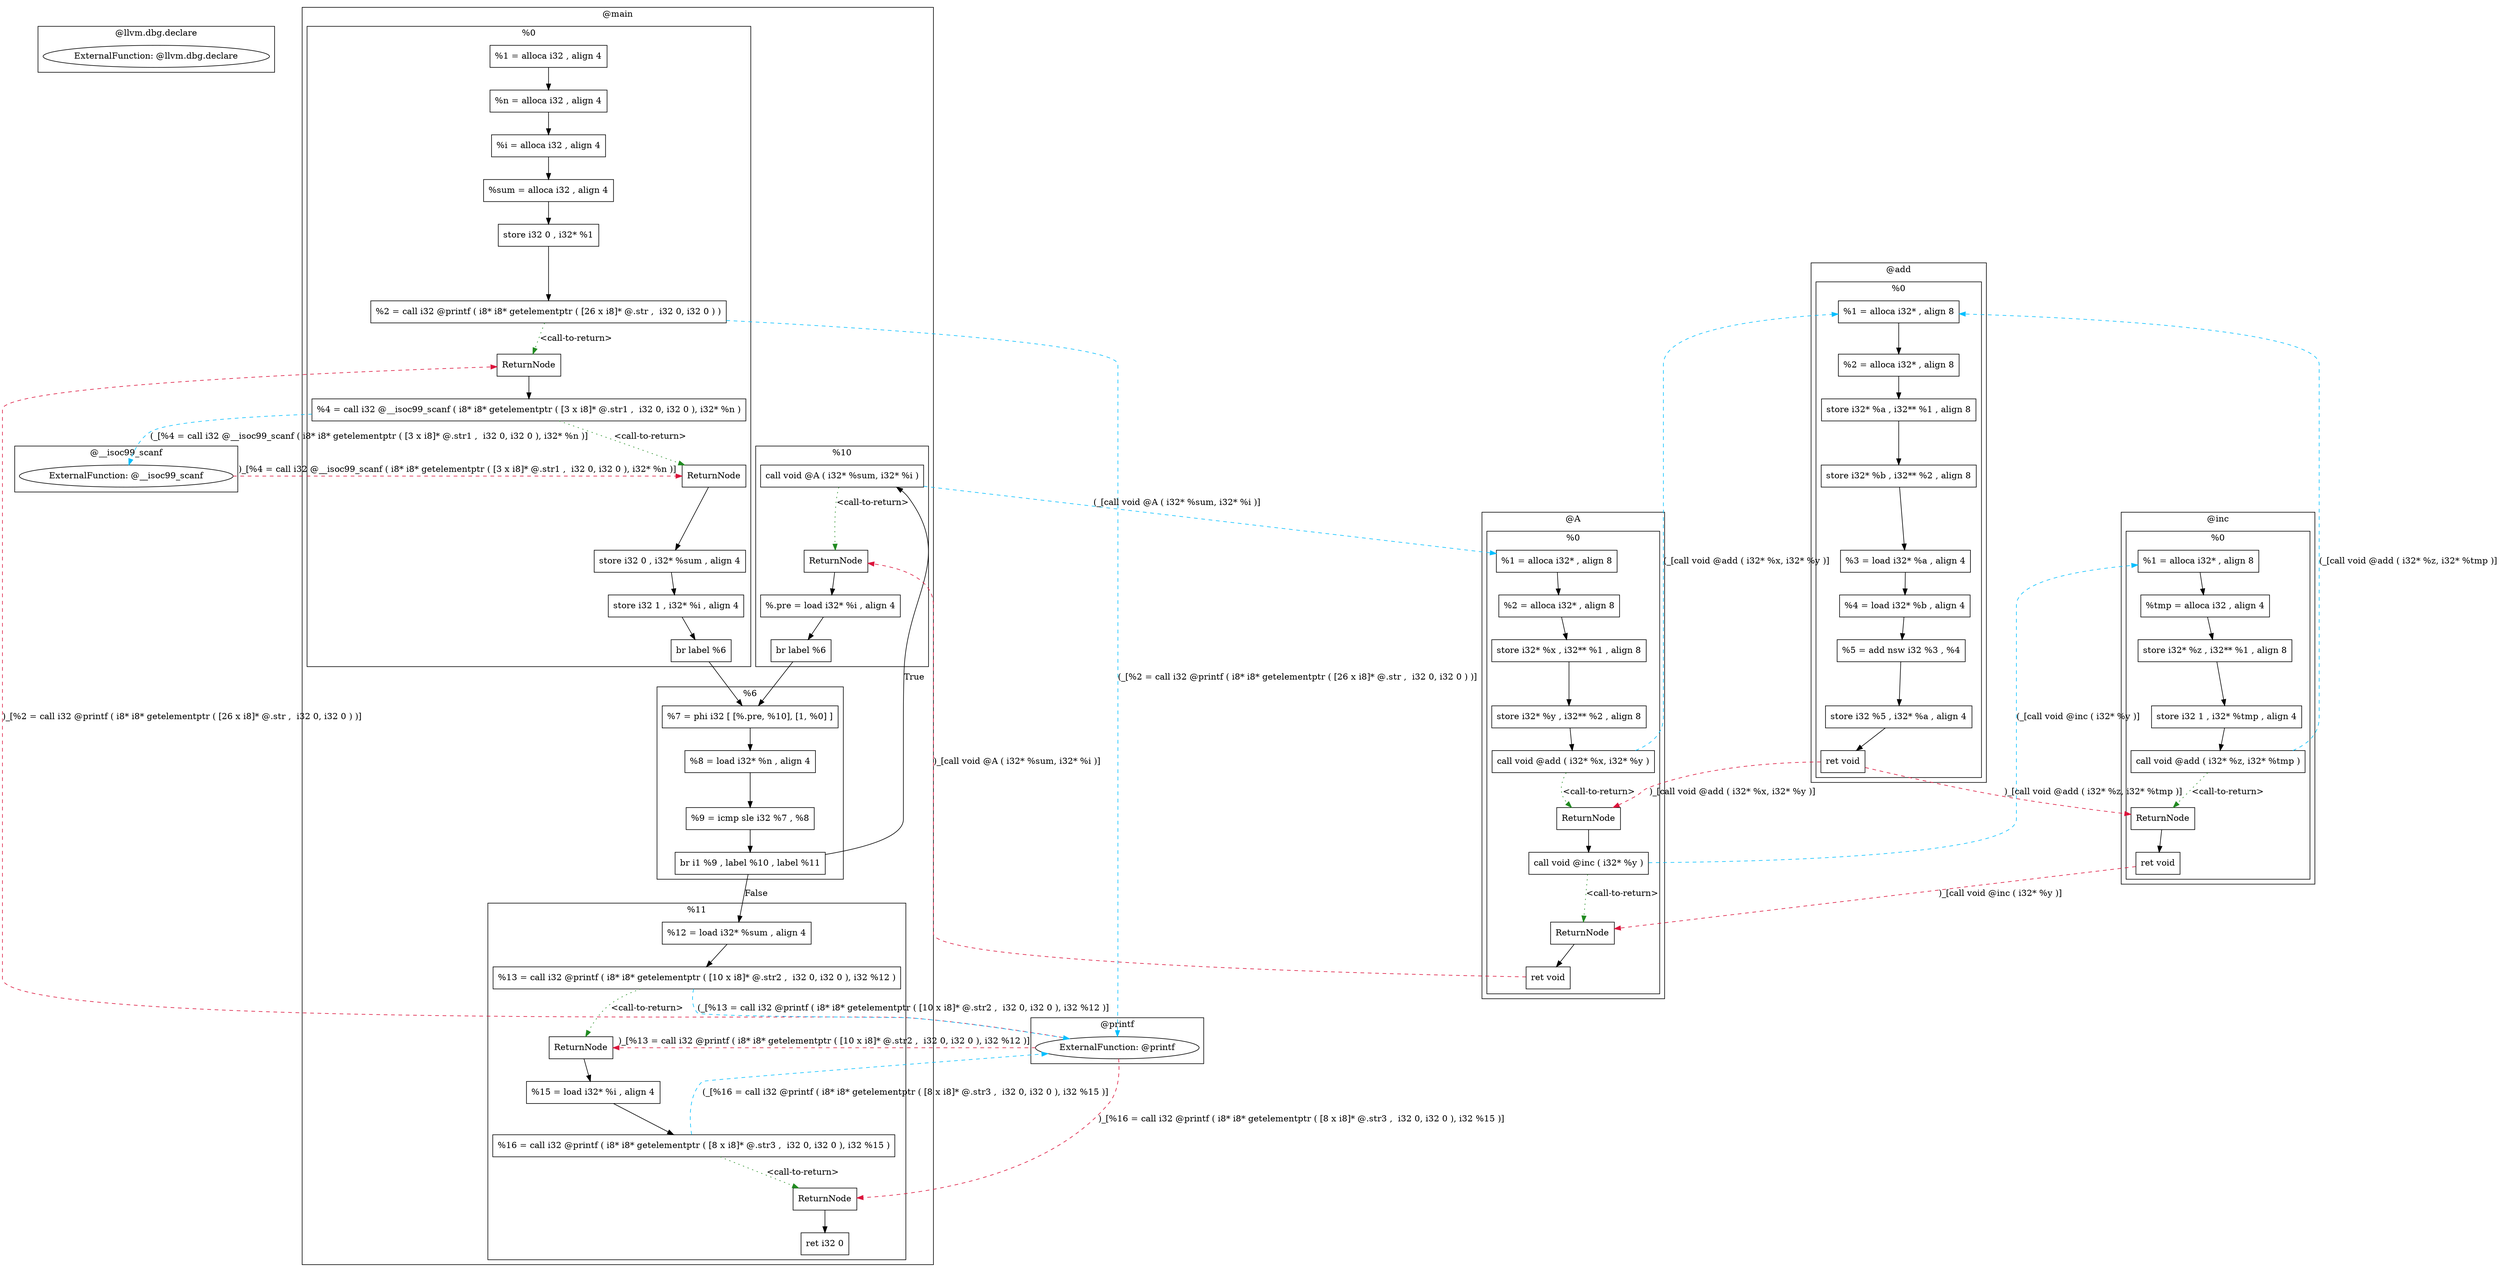digraph {
    subgraph cluster_100 {
        graph [label="@llvm.dbg.declare"];
        100 [label="ExternalFunction: @llvm.dbg.declare"];
    }
    subgraph cluster_101 {
        graph [label="@printf"];
        101 [label="ExternalFunction: @printf"];
    }
    subgraph cluster_102 {
        graph [label="@__isoc99_scanf"];
        102 [label="ExternalFunction: @__isoc99_scanf"];
    }
    subgraph cluster_30 {
        graph [label="@main"];
        subgraph cluster_31 {
            graph [label="%0"];
            -42 [label=ReturnNode
                ,shape=box];
            -39 [label=ReturnNode
                ,shape=box];
            33 [label="%1 = alloca i32 , align 4"
               ,shape=box];
            34 [label="%n = alloca i32 , align 4"
               ,shape=box];
            35 [label="%i = alloca i32 , align 4"
               ,shape=box];
            36 [label="%sum = alloca i32 , align 4"
               ,shape=box];
            38 [label="store i32 0 , i32* %1"
               ,shape=box];
            39 [label="%2 = call i32 @printf ( i8* i8* getelementptr ( [26 x i8]* @.str ,  i32 0, i32 0 ) )"
               ,shape=box];
            42 [label="%4 = call i32 @__isoc99_scanf ( i8* i8* getelementptr ( [3 x i8]* @.str1 ,  i32 0, i32 0 ), i32* %n )"
               ,shape=box];
            45 [label="store i32 0 , i32* %sum , align 4"
               ,shape=box];
            46 [label="store i32 1 , i32* %i , align 4"
               ,shape=box];
            47 [label="br label %6"
               ,shape=box];
        }
        subgraph cluster_48 {
            graph [label="%6"];
            49 [label="%7 = phi i32 [ [%.pre, %10], [1, %0] ]"
               ,shape=box];
            50 [label="%8 = load i32* %n , align 4"
               ,shape=box];
            51 [label="%9 = icmp sle i32 %7 , %8"
               ,shape=box];
            52 [label="br i1 %9 , label %10 , label %11"
               ,shape=box];
        }
        subgraph cluster_53 {
            graph [label="%10"];
            -54 [label=ReturnNode
                ,shape=box];
            54 [label="call void @A ( i32* %sum, i32* %i )"
               ,shape=box];
            55 [label="%.pre = load i32* %i , align 4"
               ,shape=box];
            56 [label="br label %6"
               ,shape=box];
        }
        subgraph cluster_57 {
            graph [label="%11"];
            -63 [label=ReturnNode
                ,shape=box];
            -59 [label=ReturnNode
                ,shape=box];
            58 [label="%12 = load i32* %sum , align 4"
               ,shape=box];
            59 [label="%13 = call i32 @printf ( i8* i8* getelementptr ( [10 x i8]* @.str2 ,  i32 0, i32 0 ), i32 %12 )"
               ,shape=box];
            62 [label="%15 = load i32* %i , align 4"
               ,shape=box];
            63 [label="%16 = call i32 @printf ( i8* i8* getelementptr ( [8 x i8]* @.str3 ,  i32 0, i32 0 ), i32 %15 )"
               ,shape=box];
            66 [label="ret i32 0"
               ,shape=box];
        }
    }
    subgraph cluster_67 {
        graph [label="@A"];
        subgraph cluster_70 {
            graph [label="%0"];
            -76 [label=ReturnNode
                ,shape=box];
            -75 [label=ReturnNode
                ,shape=box];
            71 [label="%1 = alloca i32* , align 8"
               ,shape=box];
            72 [label="%2 = alloca i32* , align 8"
               ,shape=box];
            73 [label="store i32* %x , i32** %1 , align 8"
               ,shape=box];
            74 [label="store i32* %y , i32** %2 , align 8"
               ,shape=box];
            75 [label="call void @add ( i32* %x, i32* %y )"
               ,shape=box];
            76 [label="call void @inc ( i32* %y )"
               ,shape=box];
            77 [label="ret void",shape=box];
        }
    }
    subgraph cluster_78 {
        graph [label="@add"];
        subgraph cluster_81 {
            graph [label="%0"];
            82 [label="%1 = alloca i32* , align 8"
               ,shape=box];
            83 [label="%2 = alloca i32* , align 8"
               ,shape=box];
            84 [label="store i32* %a , i32** %1 , align 8"
               ,shape=box];
            85 [label="store i32* %b , i32** %2 , align 8"
               ,shape=box];
            86 [label="%3 = load i32* %a , align 4"
               ,shape=box];
            87 [label="%4 = load i32* %b , align 4"
               ,shape=box];
            88 [label="%5 = add nsw i32 %3 , %4"
               ,shape=box];
            89 [label="store i32 %5 , i32* %a , align 4"
               ,shape=box];
            90 [label="ret void",shape=box];
        }
    }
    subgraph cluster_91 {
        graph [label="@inc"];
        subgraph cluster_93 {
            graph [label="%0"];
            -98 [label=ReturnNode
                ,shape=box];
            94 [label="%1 = alloca i32* , align 8"
               ,shape=box];
            95 [label="%tmp = alloca i32 , align 4"
               ,shape=box];
            96 [label="store i32* %z , i32** %1 , align 8"
               ,shape=box];
            97 [label="store i32 1 , i32* %tmp , align 4"
               ,shape=box];
            98 [label="call void @add ( i32* %z, i32* %tmp )"
               ,shape=box];
            99 [label="ret void",shape=box];
        }
    }
    -98 -> 99 [label=""];
    -76 -> 77 [label=""];
    -75 -> 76 [label=""];
    -63 -> 66 [label=""];
    -59 -> 62 [label=""];
    -54 -> 55 [label=""];
    -42 -> 45 [label=""];
    -39 -> 42 [label=""];
    33 -> 34 [label=""];
    34 -> 35 [label=""];
    35 -> 36 [label=""];
    36 -> 38 [label=""];
    38 -> 39 [label=""];
    39 -> -39 [label="<call-to-return>"
              ,style=dotted
              ,color=forestgreen];
    39 -> 101 [label="(_[%2 = call i32 @printf ( i8* i8* getelementptr ( [26 x i8]* @.str ,  i32 0, i32 0 ) )]"
              ,style=dashed
              ,color=deepskyblue];
    42 -> -42 [label="<call-to-return>"
              ,style=dotted
              ,color=forestgreen];
    42 -> 102 [label="(_[%4 = call i32 @__isoc99_scanf ( i8* i8* getelementptr ( [3 x i8]* @.str1 ,  i32 0, i32 0 ), i32* %n )]"
              ,style=dashed
              ,color=deepskyblue];
    45 -> 46 [label=""];
    46 -> 47 [label=""];
    47 -> 49 [label=""];
    49 -> 50 [label=""];
    50 -> 51 [label=""];
    51 -> 52 [label=""];
    52 -> 54 [label=True];
    52 -> 58 [label=False];
    54 -> -54 [label="<call-to-return>"
              ,style=dotted
              ,color=forestgreen];
    54 -> 71 [label="(_[call void @A ( i32* %sum, i32* %i )]"
             ,style=dashed
             ,color=deepskyblue];
    55 -> 56 [label=""];
    56 -> 49 [label=""];
    58 -> 59 [label=""];
    59 -> -59 [label="<call-to-return>"
              ,style=dotted
              ,color=forestgreen];
    59 -> 101 [label="(_[%13 = call i32 @printf ( i8* i8* getelementptr ( [10 x i8]* @.str2 ,  i32 0, i32 0 ), i32 %12 )]"
              ,style=dashed
              ,color=deepskyblue];
    62 -> 63 [label=""];
    63 -> -63 [label="<call-to-return>"
              ,style=dotted
              ,color=forestgreen];
    63 -> 101 [label="(_[%16 = call i32 @printf ( i8* i8* getelementptr ( [8 x i8]* @.str3 ,  i32 0, i32 0 ), i32 %15 )]"
              ,style=dashed
              ,color=deepskyblue];
    71 -> 72 [label=""];
    72 -> 73 [label=""];
    73 -> 74 [label=""];
    74 -> 75 [label=""];
    75 -> -75 [label="<call-to-return>"
              ,style=dotted
              ,color=forestgreen];
    75 -> 82 [label="(_[call void @add ( i32* %x, i32* %y )]"
             ,style=dashed
             ,color=deepskyblue];
    76 -> -76 [label="<call-to-return>"
              ,style=dotted
              ,color=forestgreen];
    76 -> 94 [label="(_[call void @inc ( i32* %y )]"
             ,style=dashed
             ,color=deepskyblue];
    77 -> -54 [label=")_[call void @A ( i32* %sum, i32* %i )]"
              ,style=dashed
              ,color=crimson];
    82 -> 83 [label=""];
    83 -> 84 [label=""];
    84 -> 85 [label=""];
    85 -> 86 [label=""];
    86 -> 87 [label=""];
    87 -> 88 [label=""];
    88 -> 89 [label=""];
    89 -> 90 [label=""];
    90 -> -98 [label=")_[call void @add ( i32* %z, i32* %tmp )]"
              ,style=dashed
              ,color=crimson];
    90 -> -75 [label=")_[call void @add ( i32* %x, i32* %y )]"
              ,style=dashed
              ,color=crimson];
    94 -> 95 [label=""];
    95 -> 96 [label=""];
    96 -> 97 [label=""];
    97 -> 98 [label=""];
    98 -> -98 [label="<call-to-return>"
              ,style=dotted
              ,color=forestgreen];
    98 -> 82 [label="(_[call void @add ( i32* %z, i32* %tmp )]"
             ,style=dashed
             ,color=deepskyblue];
    99 -> -76 [label=")_[call void @inc ( i32* %y )]"
              ,style=dashed
              ,color=crimson];
    101 -> -63 [label=")_[%16 = call i32 @printf ( i8* i8* getelementptr ( [8 x i8]* @.str3 ,  i32 0, i32 0 ), i32 %15 )]"
               ,style=dashed
               ,color=crimson];
    101 -> -59 [label=")_[%13 = call i32 @printf ( i8* i8* getelementptr ( [10 x i8]* @.str2 ,  i32 0, i32 0 ), i32 %12 )]"
               ,style=dashed
               ,color=crimson];
    101 -> -39 [label=")_[%2 = call i32 @printf ( i8* i8* getelementptr ( [26 x i8]* @.str ,  i32 0, i32 0 ) )]"
               ,style=dashed
               ,color=crimson];
    102 -> -42 [label=")_[%4 = call i32 @__isoc99_scanf ( i8* i8* getelementptr ( [3 x i8]* @.str1 ,  i32 0, i32 0 ), i32* %n )]"
               ,style=dashed
               ,color=crimson];
}
